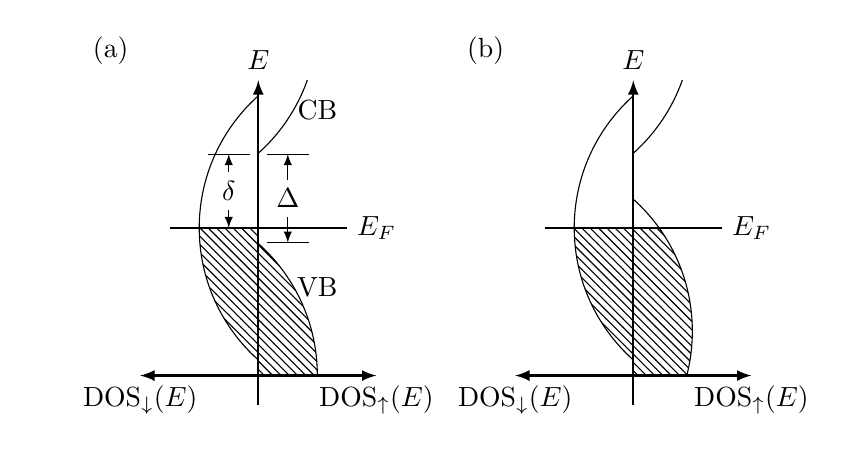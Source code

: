 \usetikzlibrary{patterns}
\def\DOS{\mathrm{DOS}}
\def\fermi{0}
\def\fadewidth{0.15}
\tikzset{
  dim/.style = {
    help lines,
    latex-latex,
    shorten <= 0,
    shorten >= 0,
  },
  left dim/.style = {
    dim,
    -latex,
  },
  right dim/.style = {
    dim,
    -latex,
  },
  help lines/.append style = {
    thin,
    color=black,
    shorten <= 3,
    shorten >= 3,
  },
}

\begin{tikzpicture}[scale=0.75]
\begin{scope}[xshift=-1.25in]
  \node at (-2.5,3) {(a)};
  % Spin down fill
  \begin{scope}
    \clip (0,\fermi) rectangle (-2,-2.5);
    \fill[pattern=north west lines] (2,0)++(90:3) arc (90:270:3);
  \end{scope}
  % temperature fading
  \begin{scope}
    \clip (2,0)++(90:3) arc (90:270:3);
    %\shade[top color=white,bottom color=blue!20]
    %  (0,-\fadewidth) rectangle (-2,\fadewidth);
  \end{scope}
  % Spin down circle
  \begin{scope}
    \clip (0,2.5) rectangle (-2,-2.5);
    \draw (2,0)++(90:3) arc (90:270:3);
  \end{scope}
  % Spin up occupied fill and circle
  \begin{scope}
    \clip (0,0) rectangle (2,-2.5);
    \fill[pattern=north west lines] (-2,-2.5)++(60:3) arc (60:0:3) -- (-2,-2.5);
    \draw (-2,-2.5)++(90:3) arc (90:0:3);
  \end{scope}
  % Spin up unoccupied circle
  \begin{scope}
    \clip (0,0) rectangle (2,2.5);
    \draw (-2,3.5)++(90:3) arc (90:-90:3);
  \end{scope}
  \draw[-latex,thick] (0,-3) -- (0,2.5) node[above] {$E$};
  \draw[thick] (-1.5,\fermi) -- (1.5,\fermi) node[right] {$E_F$};
  \draw[latex-latex,thick] (-2,-2.5) node[below] {$\DOS_\downarrow(E)$} -- %
                           (+2,-2.5) node[below] {$\DOS_\uparrow(E)$};
  \draw[help lines] (0,-0.25) -- (1,-0.25);
  \draw[help lines] (0,1.25) -- (1,1.25);
  \draw[dim] (0.5,-0.25) -- (0.5,1.25) node[fill=white,midway] {$\Delta$};
  \draw[help lines] (0,1.25) -- (-1,1.25);
  \draw[dim] (-0.5,\fermi) -- (-0.5,1.25) node[fill=white,midway] {$\delta$};
  \node at (1,2) {CB};
  \node at (1,-1) {VB};
\end{scope}

\begin{scope}[xshift=1.25in]
\node at (-2.5,3) {(b)};
% Spin down fill
\begin{scope}
\clip (0,\fermi) rectangle (-2,-2.5);
\fill[pattern=north west lines] (2,0)++(90:3) arc (90:270:3);
\end{scope}
% temperature fading
\begin{scope}
\clip (2,0)++(90:3) arc (90:270:3);
%\shade[top color=white,bottom color=blue!20]
%  (0,-\fadewidth) rectangle (-2,\fadewidth);
\end{scope}
% Spin down circle
\begin{scope}
\clip (0,2.5) rectangle (-2,-2.5);
\draw (2,0)++(90:3) arc (90:270:3);
\end{scope}
% Spin up occupied fill and circle
\begin{scope}
\clip (0,0) rectangle (2,-2.5);
\fill[pattern=north west lines] (-2,-1.75)++(90:3) arc (90:-30:3) -- (-2,-1.75);
\end{scope}
% temperature fading
\begin{scope}
\clip (-2,-1.75)++(90:3) arc (90:0:3) -- (-2,-1.75);
%\shade[top color=white,bottom color=blue!20]
%  (0,-\fadewidth) rectangle (2,\fadewidth);
\end{scope}
\begin{scope}
\clip (0,2.5) rectangle (2,-2.5);
\draw (-2,-1.75) circle(3);
\end{scope}
% Spin up unoccupied circle
\begin{scope}
\clip (0,0) rectangle (2,2.5);
\draw (-2,3.5) circle (3);
\end{scope}
\draw[-latex,thick] (0,-3) -- (0,2.5) node[above] {$E$};
\draw[thick] (-1.5,\fermi) -- (1.5,\fermi) node[right] {$E_F$};
  \draw[latex-latex,thick] (-2,-2.5) node[below] {$\DOS_\downarrow(E)$} -- %
                           (+2,-2.5) node[below] {$\DOS_\uparrow(E)$};
\end{scope}
\end{tikzpicture}
